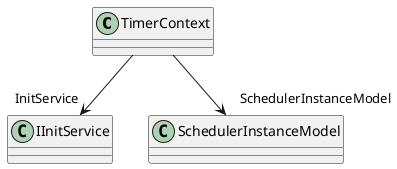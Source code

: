@startuml
class TimerContext {
}
TimerContext --> "InitService" IInitService
TimerContext --> "SchedulerInstanceModel" SchedulerInstanceModel
@enduml
